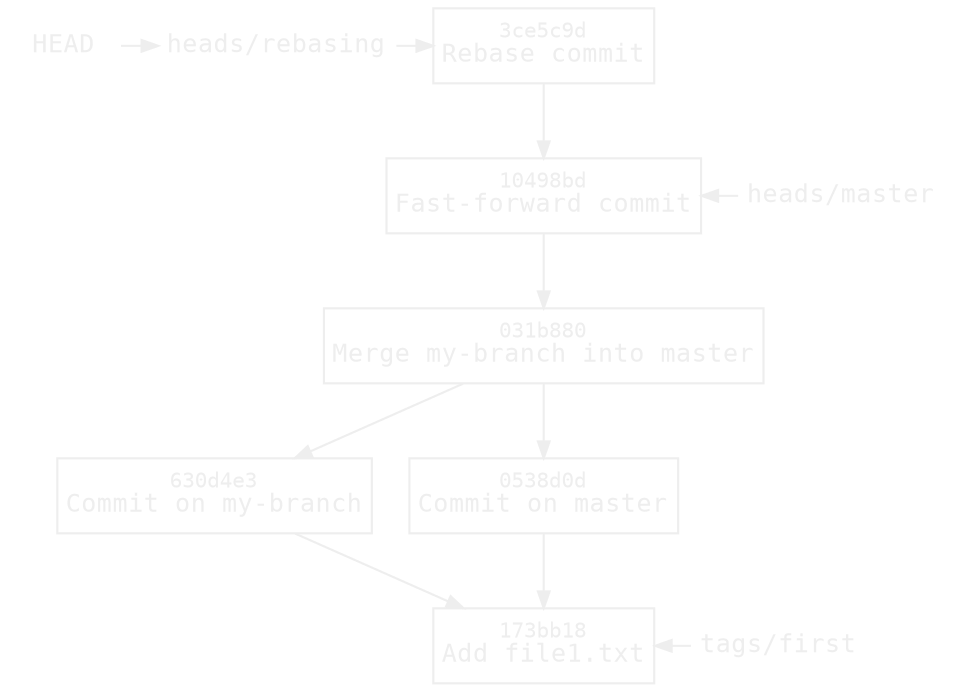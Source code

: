 digraph branch {
    bgcolor = transparent
    color = white

    node [fontname=monospace fontsize=12 fontcolor="#eeeeee",
          margin="0.06,0.1" height=0 color="#eeeeee"]
    edge [fontcolor="#eeeeee" color="#eeeeee" arrowsize=0.8]

    node [shape=box labeldistance=0.2]
    "173bb18" [label=<<font point-size="10">173bb18</font><br/>Add file1.txt>]
    "630d4e3" [label=<<font point-size="10">630d4e3</font><br/>Commit on my-branch>]
    "0538d0d" [label=<<font point-size="10">0538d0d</font><br/>Commit on master>]
    "031b880" [label=<<font point-size="10">031b880</font><br/>Merge my-branch into master>]
    "10498bd" [label=<<font point-size="10">10498bd</font><br/>Fast-forward commit>]
    "3ce5c9d" [label=<<font point-size="10">3ce5c9d</font><br/>Rebase commit>]

    node [shape=none margin=0.05 height=0]
    HEAD
    master [label="heads/master"]
    rebasing [label="heads/rebasing"]
    first [label="tags/first"]

    // master
    {
        edge [weight=3]
        "0538d0d" -> "173bb18"
        "031b880" -> "0538d0d"
        "10498bd" -> "031b880"
    }

    "630d4e3" -> "173bb18"
    "031b880" -> "630d4e3"
    "3ce5c9d" -> "10498bd"

    {
        rank = same
        first -> "173bb18" [constraint=false]
    }

    {
        rank = same
        master -> "10498bd" [constraint=false weight=1]
    }

    {
        rank = same
        HEAD -> rebasing
        rebasing -> "3ce5c9d"
    }
}
